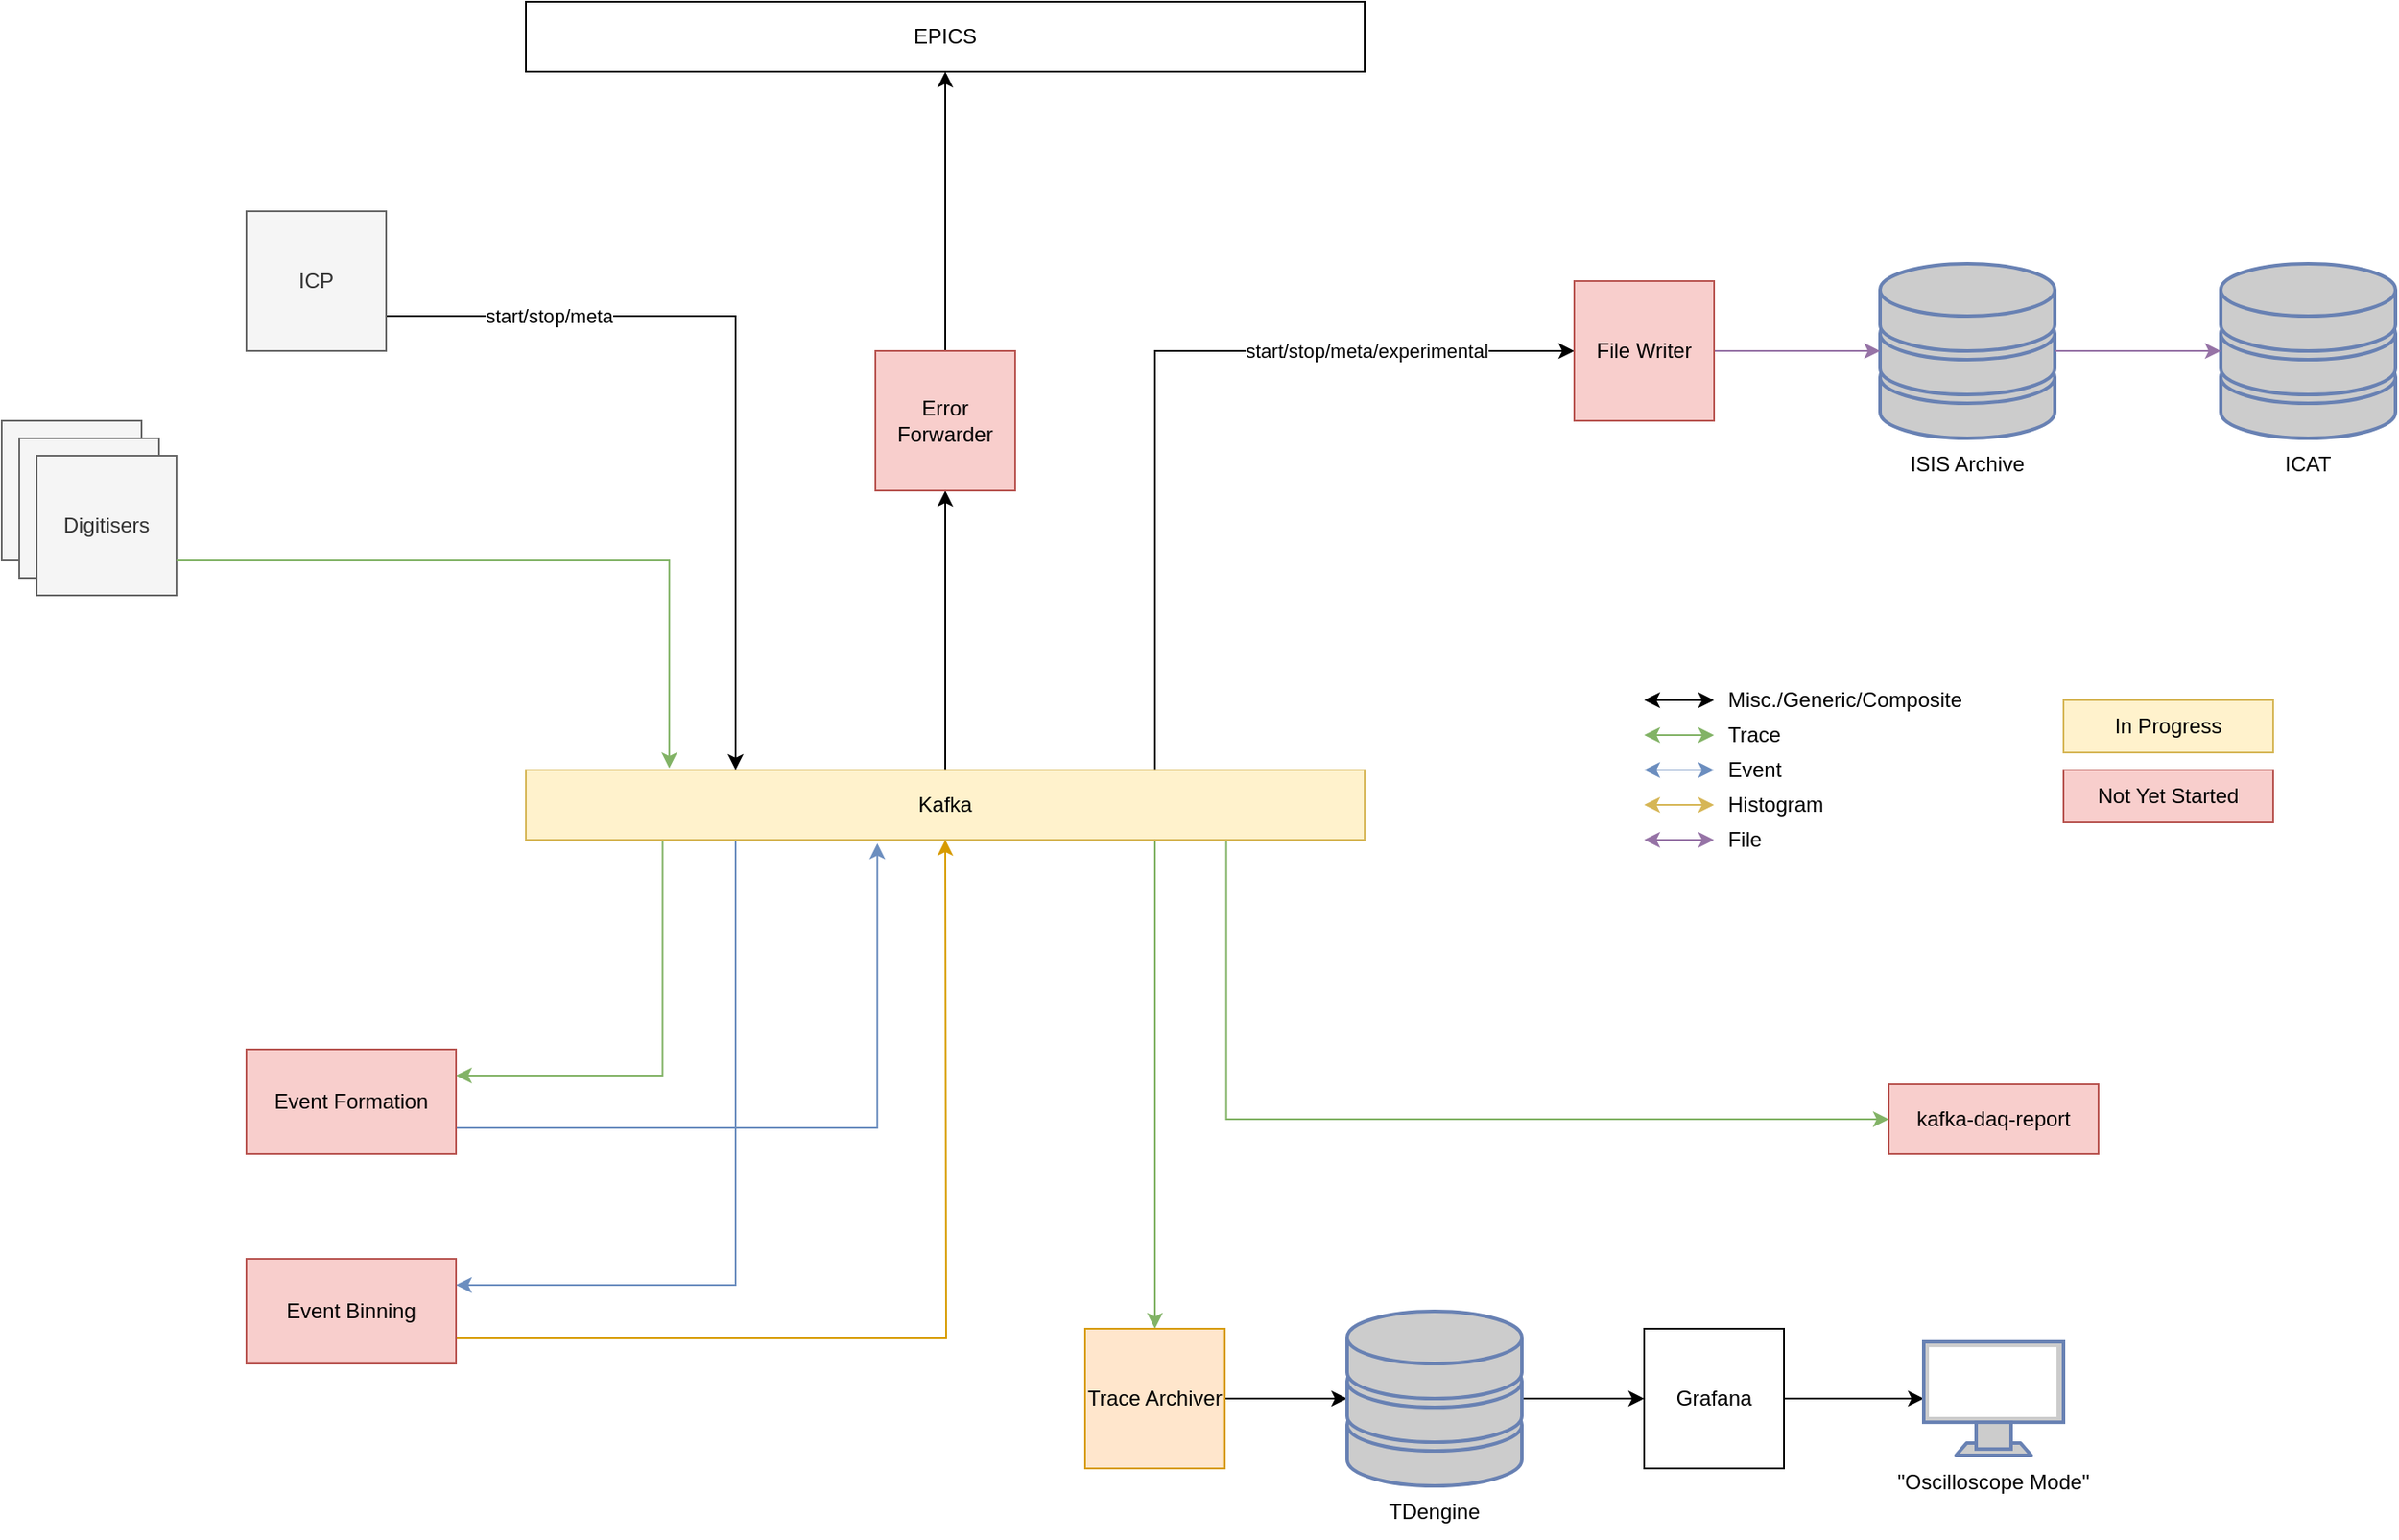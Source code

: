 <mxfile version="21.3.7" type="device">
  <diagram name="Page-1" id="1EYMIYDTeL4FvQMsoPMc">
    <mxGraphModel dx="1814" dy="810" grid="1" gridSize="10" guides="1" tooltips="1" connect="1" arrows="1" fold="1" page="0" pageScale="1" pageWidth="827" pageHeight="1169" background="none" math="0" shadow="0">
      <root>
        <mxCell id="0" />
        <mxCell id="1" parent="0" />
        <mxCell id="wDakd_mpY2LgvO2oMfsj-6" value="" style="group" parent="1" vertex="1" connectable="0">
          <mxGeometry x="1010" y="230" width="100" height="130" as="geometry" />
        </mxCell>
        <mxCell id="wDakd_mpY2LgvO2oMfsj-2" value="" style="fontColor=#0066CC;verticalAlign=top;verticalLabelPosition=bottom;labelPosition=center;align=center;html=1;outlineConnect=0;fillColor=#CCCCCC;strokeColor=#6881B3;gradientColor=none;gradientDirection=north;strokeWidth=2;shape=mxgraph.networks.storage;" parent="wDakd_mpY2LgvO2oMfsj-6" vertex="1">
          <mxGeometry width="100" height="100" as="geometry" />
        </mxCell>
        <mxCell id="wDakd_mpY2LgvO2oMfsj-4" value="&lt;div&gt;ICAT&lt;/div&gt;" style="text;html=1;strokeColor=none;fillColor=none;align=center;verticalAlign=middle;whiteSpace=wrap;rounded=0;" parent="wDakd_mpY2LgvO2oMfsj-6" vertex="1">
          <mxGeometry x="20" y="100" width="60" height="30" as="geometry" />
        </mxCell>
        <mxCell id="wDakd_mpY2LgvO2oMfsj-7" value="" style="group" parent="1" vertex="1" connectable="0">
          <mxGeometry x="810" y="230" width="110" height="130" as="geometry" />
        </mxCell>
        <mxCell id="wDakd_mpY2LgvO2oMfsj-1" value="" style="fontColor=#0066CC;verticalAlign=top;verticalLabelPosition=bottom;labelPosition=center;align=center;html=1;outlineConnect=0;fillColor=#CCCCCC;strokeColor=#6881B3;gradientColor=none;gradientDirection=north;strokeWidth=2;shape=mxgraph.networks.storage;" parent="wDakd_mpY2LgvO2oMfsj-7" vertex="1">
          <mxGeometry x="5" width="100" height="100" as="geometry" />
        </mxCell>
        <mxCell id="wDakd_mpY2LgvO2oMfsj-3" value="&lt;div&gt;ISIS Archive&lt;/div&gt;" style="text;html=1;strokeColor=none;fillColor=none;align=center;verticalAlign=middle;whiteSpace=wrap;rounded=0;" parent="wDakd_mpY2LgvO2oMfsj-7" vertex="1">
          <mxGeometry y="100" width="110" height="30" as="geometry" />
        </mxCell>
        <mxCell id="wDakd_mpY2LgvO2oMfsj-8" style="edgeStyle=orthogonalEdgeStyle;rounded=0;orthogonalLoop=1;jettySize=auto;html=1;exitX=1;exitY=0.5;exitDx=0;exitDy=0;exitPerimeter=0;entryX=0;entryY=0.5;entryDx=0;entryDy=0;entryPerimeter=0;fillColor=#e1d5e7;strokeColor=#9673a6;" parent="1" source="wDakd_mpY2LgvO2oMfsj-1" target="wDakd_mpY2LgvO2oMfsj-2" edge="1">
          <mxGeometry relative="1" as="geometry" />
        </mxCell>
        <mxCell id="wDakd_mpY2LgvO2oMfsj-19" value="" style="group" parent="1" vertex="1" connectable="0">
          <mxGeometry x="-260" y="320" width="100" height="100" as="geometry" />
        </mxCell>
        <mxCell id="wDakd_mpY2LgvO2oMfsj-16" value="" style="whiteSpace=wrap;html=1;aspect=fixed;fillColor=#f5f5f5;fontColor=#333333;strokeColor=#666666;" parent="wDakd_mpY2LgvO2oMfsj-19" vertex="1">
          <mxGeometry width="80" height="80" as="geometry" />
        </mxCell>
        <mxCell id="wDakd_mpY2LgvO2oMfsj-17" value="" style="whiteSpace=wrap;html=1;aspect=fixed;fillColor=#f5f5f5;fontColor=#333333;strokeColor=#666666;" parent="wDakd_mpY2LgvO2oMfsj-19" vertex="1">
          <mxGeometry x="10" y="10" width="80" height="80" as="geometry" />
        </mxCell>
        <mxCell id="wDakd_mpY2LgvO2oMfsj-18" value="Digitisers" style="whiteSpace=wrap;html=1;aspect=fixed;fillColor=#f5f5f5;fontColor=#333333;strokeColor=#666666;" parent="wDakd_mpY2LgvO2oMfsj-19" vertex="1">
          <mxGeometry x="20" y="20" width="80" height="80" as="geometry" />
        </mxCell>
        <mxCell id="wDakd_mpY2LgvO2oMfsj-31" value="EPICS" style="rounded=0;whiteSpace=wrap;html=1;" parent="1" vertex="1">
          <mxGeometry x="40" y="80" width="480" height="40" as="geometry" />
        </mxCell>
        <mxCell id="wDakd_mpY2LgvO2oMfsj-38" style="edgeStyle=orthogonalEdgeStyle;rounded=0;orthogonalLoop=1;jettySize=auto;html=1;exitX=0.5;exitY=0;exitDx=0;exitDy=0;entryX=0.5;entryY=1;entryDx=0;entryDy=0;" parent="1" source="wDakd_mpY2LgvO2oMfsj-32" target="wDakd_mpY2LgvO2oMfsj-35" edge="1">
          <mxGeometry relative="1" as="geometry" />
        </mxCell>
        <mxCell id="wDakd_mpY2LgvO2oMfsj-46" style="edgeStyle=orthogonalEdgeStyle;rounded=0;orthogonalLoop=1;jettySize=auto;html=1;exitX=0.75;exitY=0;exitDx=0;exitDy=0;entryX=0;entryY=0.5;entryDx=0;entryDy=0;" parent="1" source="wDakd_mpY2LgvO2oMfsj-32" target="wDakd_mpY2LgvO2oMfsj-44" edge="1">
          <mxGeometry relative="1" as="geometry" />
        </mxCell>
        <mxCell id="wDakd_mpY2LgvO2oMfsj-47" value="start/stop/meta/experimental" style="edgeLabel;html=1;align=center;verticalAlign=middle;resizable=0;points=[];" parent="wDakd_mpY2LgvO2oMfsj-46" vertex="1" connectable="0">
          <mxGeometry x="0.504" relative="1" as="geometry">
            <mxPoint as="offset" />
          </mxGeometry>
        </mxCell>
        <mxCell id="wDakd_mpY2LgvO2oMfsj-49" style="edgeStyle=orthogonalEdgeStyle;rounded=0;orthogonalLoop=1;jettySize=auto;html=1;entryX=0;entryY=0.5;entryDx=0;entryDy=0;exitX=0.835;exitY=0.95;exitDx=0;exitDy=0;exitPerimeter=0;fillColor=#d5e8d4;strokeColor=#82b366;" parent="1" source="wDakd_mpY2LgvO2oMfsj-32" target="Dd2Ve3fnH9f0CVnIsQ_1-2" edge="1">
          <mxGeometry relative="1" as="geometry">
            <mxPoint x="410" y="620" as="sourcePoint" />
            <Array as="points">
              <mxPoint x="441" y="720" />
            </Array>
            <mxPoint x="840" y="722.5" as="targetPoint" />
          </mxGeometry>
        </mxCell>
        <mxCell id="wDakd_mpY2LgvO2oMfsj-52" style="edgeStyle=orthogonalEdgeStyle;rounded=0;orthogonalLoop=1;jettySize=auto;html=1;exitX=0.75;exitY=1;exitDx=0;exitDy=0;fillColor=#d5e8d4;strokeColor=#82b366;" parent="1" source="wDakd_mpY2LgvO2oMfsj-32" target="wDakd_mpY2LgvO2oMfsj-51" edge="1">
          <mxGeometry relative="1" as="geometry" />
        </mxCell>
        <mxCell id="wDakd_mpY2LgvO2oMfsj-63" style="edgeStyle=orthogonalEdgeStyle;rounded=0;orthogonalLoop=1;jettySize=auto;html=1;exitX=0.163;exitY=0.975;exitDx=0;exitDy=0;entryX=1;entryY=0.25;entryDx=0;entryDy=0;fillColor=#d5e8d4;strokeColor=#82b366;exitPerimeter=0;" parent="1" source="wDakd_mpY2LgvO2oMfsj-32" target="wDakd_mpY2LgvO2oMfsj-61" edge="1">
          <mxGeometry relative="1" as="geometry" />
        </mxCell>
        <mxCell id="wDakd_mpY2LgvO2oMfsj-64" style="edgeStyle=orthogonalEdgeStyle;rounded=0;orthogonalLoop=1;jettySize=auto;html=1;exitX=0.25;exitY=1;exitDx=0;exitDy=0;entryX=1;entryY=0.25;entryDx=0;entryDy=0;fillColor=#dae8fc;strokeColor=#6c8ebf;" parent="1" source="wDakd_mpY2LgvO2oMfsj-32" target="wDakd_mpY2LgvO2oMfsj-62" edge="1">
          <mxGeometry relative="1" as="geometry" />
        </mxCell>
        <mxCell id="wDakd_mpY2LgvO2oMfsj-32" value="&lt;div&gt;Kafka&lt;/div&gt;" style="rounded=0;whiteSpace=wrap;html=1;fillColor=#fff2cc;strokeColor=#d6b656;" parent="1" vertex="1">
          <mxGeometry x="40" y="520" width="480" height="40" as="geometry" />
        </mxCell>
        <mxCell id="wDakd_mpY2LgvO2oMfsj-33" style="edgeStyle=orthogonalEdgeStyle;rounded=0;orthogonalLoop=1;jettySize=auto;html=1;exitX=1;exitY=0.75;exitDx=0;exitDy=0;entryX=0.171;entryY=-0.025;entryDx=0;entryDy=0;fillColor=#d5e8d4;strokeColor=#82b366;entryPerimeter=0;" parent="1" source="wDakd_mpY2LgvO2oMfsj-18" target="wDakd_mpY2LgvO2oMfsj-32" edge="1">
          <mxGeometry relative="1" as="geometry" />
        </mxCell>
        <mxCell id="wDakd_mpY2LgvO2oMfsj-36" style="edgeStyle=orthogonalEdgeStyle;rounded=0;orthogonalLoop=1;jettySize=auto;html=1;exitX=0.5;exitY=0;exitDx=0;exitDy=0;entryX=0.5;entryY=1;entryDx=0;entryDy=0;" parent="1" source="wDakd_mpY2LgvO2oMfsj-35" target="wDakd_mpY2LgvO2oMfsj-31" edge="1">
          <mxGeometry relative="1" as="geometry" />
        </mxCell>
        <mxCell id="wDakd_mpY2LgvO2oMfsj-35" value="Error Forwarder" style="whiteSpace=wrap;html=1;aspect=fixed;fillColor=#f8cecc;strokeColor=#b85450;" parent="1" vertex="1">
          <mxGeometry x="240" y="280" width="80" height="80" as="geometry" />
        </mxCell>
        <mxCell id="wDakd_mpY2LgvO2oMfsj-40" style="edgeStyle=orthogonalEdgeStyle;rounded=0;orthogonalLoop=1;jettySize=auto;html=1;exitX=1;exitY=0.75;exitDx=0;exitDy=0;entryX=0.25;entryY=0;entryDx=0;entryDy=0;" parent="1" source="wDakd_mpY2LgvO2oMfsj-39" target="wDakd_mpY2LgvO2oMfsj-32" edge="1">
          <mxGeometry relative="1" as="geometry">
            <mxPoint x="190" y="490" as="targetPoint" />
          </mxGeometry>
        </mxCell>
        <mxCell id="wDakd_mpY2LgvO2oMfsj-41" value="start/stop/meta" style="edgeLabel;html=1;align=center;verticalAlign=middle;resizable=0;points=[];" parent="wDakd_mpY2LgvO2oMfsj-40" vertex="1" connectable="0">
          <mxGeometry x="-0.595" y="-3" relative="1" as="geometry">
            <mxPoint y="-3" as="offset" />
          </mxGeometry>
        </mxCell>
        <mxCell id="wDakd_mpY2LgvO2oMfsj-39" value="ICP" style="whiteSpace=wrap;html=1;aspect=fixed;fillColor=#f5f5f5;fontColor=#333333;strokeColor=#666666;" parent="1" vertex="1">
          <mxGeometry x="-120" y="200" width="80" height="80" as="geometry" />
        </mxCell>
        <mxCell id="wDakd_mpY2LgvO2oMfsj-45" style="edgeStyle=orthogonalEdgeStyle;rounded=0;orthogonalLoop=1;jettySize=auto;html=1;exitX=1;exitY=0.5;exitDx=0;exitDy=0;fillColor=#e1d5e7;strokeColor=#9673a6;" parent="1" source="wDakd_mpY2LgvO2oMfsj-44" target="wDakd_mpY2LgvO2oMfsj-1" edge="1">
          <mxGeometry relative="1" as="geometry" />
        </mxCell>
        <mxCell id="wDakd_mpY2LgvO2oMfsj-44" value="File Writer" style="whiteSpace=wrap;html=1;aspect=fixed;fillColor=#f8cecc;strokeColor=#b85450;" parent="1" vertex="1">
          <mxGeometry x="640" y="240" width="80" height="80" as="geometry" />
        </mxCell>
        <mxCell id="wDakd_mpY2LgvO2oMfsj-55" style="edgeStyle=orthogonalEdgeStyle;rounded=0;orthogonalLoop=1;jettySize=auto;html=1;entryX=0;entryY=0.5;entryDx=0;entryDy=0;" parent="1" source="wDakd_mpY2LgvO2oMfsj-50" target="wDakd_mpY2LgvO2oMfsj-54" edge="1">
          <mxGeometry relative="1" as="geometry" />
        </mxCell>
        <mxCell id="wDakd_mpY2LgvO2oMfsj-53" style="edgeStyle=orthogonalEdgeStyle;rounded=0;orthogonalLoop=1;jettySize=auto;html=1;entryX=0;entryY=0.5;entryDx=0;entryDy=0;entryPerimeter=0;" parent="1" source="wDakd_mpY2LgvO2oMfsj-51" target="wDakd_mpY2LgvO2oMfsj-50" edge="1">
          <mxGeometry relative="1" as="geometry" />
        </mxCell>
        <mxCell id="wDakd_mpY2LgvO2oMfsj-51" value="Trace Archiver" style="whiteSpace=wrap;html=1;aspect=fixed;fillColor=#ffe6cc;strokeColor=#d79b00;" parent="1" vertex="1">
          <mxGeometry x="360" y="840" width="80" height="80" as="geometry" />
        </mxCell>
        <mxCell id="wDakd_mpY2LgvO2oMfsj-58" style="edgeStyle=orthogonalEdgeStyle;rounded=0;orthogonalLoop=1;jettySize=auto;html=1;entryX=0;entryY=0.5;entryDx=0;entryDy=0;entryPerimeter=0;" parent="1" source="wDakd_mpY2LgvO2oMfsj-54" target="wDakd_mpY2LgvO2oMfsj-57" edge="1">
          <mxGeometry relative="1" as="geometry" />
        </mxCell>
        <mxCell id="wDakd_mpY2LgvO2oMfsj-54" value="Grafana" style="whiteSpace=wrap;html=1;aspect=fixed;" parent="1" vertex="1">
          <mxGeometry x="680" y="840" width="80" height="80" as="geometry" />
        </mxCell>
        <mxCell id="wDakd_mpY2LgvO2oMfsj-57" value="" style="fontColor=#0066CC;verticalAlign=top;verticalLabelPosition=bottom;labelPosition=center;align=center;html=1;outlineConnect=0;fillColor=#CCCCCC;strokeColor=#6881B3;gradientColor=none;gradientDirection=north;strokeWidth=2;shape=mxgraph.networks.monitor;" parent="1" vertex="1">
          <mxGeometry x="840" y="847.5" width="80" height="65" as="geometry" />
        </mxCell>
        <mxCell id="wDakd_mpY2LgvO2oMfsj-60" value="" style="group" parent="1" vertex="1" connectable="0">
          <mxGeometry x="510" y="830" width="100" height="130" as="geometry" />
        </mxCell>
        <mxCell id="wDakd_mpY2LgvO2oMfsj-50" value="" style="fontColor=#0066CC;verticalAlign=top;verticalLabelPosition=bottom;labelPosition=center;align=center;html=1;outlineConnect=0;fillColor=#CCCCCC;strokeColor=#6881B3;gradientColor=none;gradientDirection=north;strokeWidth=2;shape=mxgraph.networks.storage;" parent="wDakd_mpY2LgvO2oMfsj-60" vertex="1">
          <mxGeometry width="100" height="100" as="geometry" />
        </mxCell>
        <mxCell id="wDakd_mpY2LgvO2oMfsj-59" value="TDengine" style="text;html=1;strokeColor=none;fillColor=none;align=center;verticalAlign=middle;whiteSpace=wrap;rounded=0;" parent="wDakd_mpY2LgvO2oMfsj-60" vertex="1">
          <mxGeometry x="20" y="100" width="60" height="30" as="geometry" />
        </mxCell>
        <mxCell id="wDakd_mpY2LgvO2oMfsj-65" style="edgeStyle=orthogonalEdgeStyle;rounded=0;orthogonalLoop=1;jettySize=auto;html=1;exitX=1;exitY=0.75;exitDx=0;exitDy=0;entryX=0.419;entryY=1.05;entryDx=0;entryDy=0;fillColor=#dae8fc;strokeColor=#6c8ebf;entryPerimeter=0;" parent="1" source="wDakd_mpY2LgvO2oMfsj-61" target="wDakd_mpY2LgvO2oMfsj-32" edge="1">
          <mxGeometry relative="1" as="geometry" />
        </mxCell>
        <mxCell id="wDakd_mpY2LgvO2oMfsj-61" value="&lt;div&gt;Event Formation&lt;/div&gt;" style="rounded=0;whiteSpace=wrap;html=1;fillColor=#f8cecc;strokeColor=#b85450;" parent="1" vertex="1">
          <mxGeometry x="-120" y="680" width="120" height="60" as="geometry" />
        </mxCell>
        <mxCell id="wDakd_mpY2LgvO2oMfsj-66" style="edgeStyle=orthogonalEdgeStyle;rounded=0;orthogonalLoop=1;jettySize=auto;html=1;exitX=1;exitY=0.75;exitDx=0;exitDy=0;fillColor=#ffe6cc;strokeColor=#d79b00;" parent="1" source="wDakd_mpY2LgvO2oMfsj-62" edge="1">
          <mxGeometry relative="1" as="geometry">
            <mxPoint x="280" y="560" as="targetPoint" />
          </mxGeometry>
        </mxCell>
        <mxCell id="wDakd_mpY2LgvO2oMfsj-62" value="Event Binning" style="rounded=0;whiteSpace=wrap;html=1;fillColor=#f8cecc;strokeColor=#b85450;" parent="1" vertex="1">
          <mxGeometry x="-120" y="800" width="120" height="60" as="geometry" />
        </mxCell>
        <mxCell id="wDakd_mpY2LgvO2oMfsj-67" value="&quot;Oscilloscope Mode&quot;" style="text;html=1;strokeColor=none;fillColor=none;align=center;verticalAlign=middle;whiteSpace=wrap;rounded=0;" parent="1" vertex="1">
          <mxGeometry x="805" y="912.5" width="150" height="30" as="geometry" />
        </mxCell>
        <mxCell id="Dd2Ve3fnH9f0CVnIsQ_1-2" value="kafka-daq-report" style="rounded=0;whiteSpace=wrap;html=1;fillColor=#f8cecc;strokeColor=#b85450;" parent="1" vertex="1">
          <mxGeometry x="820" y="700" width="120" height="40" as="geometry" />
        </mxCell>
        <mxCell id="gWjbYdfBhN-4RKWJ9eBt-1" value="" style="endArrow=classic;startArrow=classic;html=1;rounded=0;" edge="1" parent="1">
          <mxGeometry width="50" height="50" relative="1" as="geometry">
            <mxPoint x="680" y="480" as="sourcePoint" />
            <mxPoint x="720" y="480" as="targetPoint" />
          </mxGeometry>
        </mxCell>
        <mxCell id="gWjbYdfBhN-4RKWJ9eBt-2" value="Misc./Generic/Composite" style="text;html=1;strokeColor=none;fillColor=none;align=left;verticalAlign=middle;whiteSpace=wrap;rounded=0;" vertex="1" parent="1">
          <mxGeometry x="726" y="470" width="154" height="20" as="geometry" />
        </mxCell>
        <mxCell id="gWjbYdfBhN-4RKWJ9eBt-3" value="" style="endArrow=classic;startArrow=classic;html=1;rounded=0;fillColor=#d5e8d4;strokeColor=#82b366;" edge="1" parent="1">
          <mxGeometry width="50" height="50" relative="1" as="geometry">
            <mxPoint x="680" y="500" as="sourcePoint" />
            <mxPoint x="720" y="500" as="targetPoint" />
          </mxGeometry>
        </mxCell>
        <mxCell id="gWjbYdfBhN-4RKWJ9eBt-4" value="Trace" style="text;html=1;strokeColor=none;fillColor=none;align=left;verticalAlign=middle;whiteSpace=wrap;rounded=0;" vertex="1" parent="1">
          <mxGeometry x="726" y="490" width="60" height="20" as="geometry" />
        </mxCell>
        <mxCell id="gWjbYdfBhN-4RKWJ9eBt-5" value="" style="endArrow=classic;startArrow=classic;html=1;rounded=0;fillColor=#dae8fc;strokeColor=#6c8ebf;" edge="1" parent="1">
          <mxGeometry width="50" height="50" relative="1" as="geometry">
            <mxPoint x="680" y="520" as="sourcePoint" />
            <mxPoint x="720" y="520" as="targetPoint" />
          </mxGeometry>
        </mxCell>
        <mxCell id="gWjbYdfBhN-4RKWJ9eBt-6" value="Event" style="text;html=1;strokeColor=none;fillColor=none;align=left;verticalAlign=middle;whiteSpace=wrap;rounded=0;" vertex="1" parent="1">
          <mxGeometry x="726" y="510" width="60" height="20" as="geometry" />
        </mxCell>
        <mxCell id="gWjbYdfBhN-4RKWJ9eBt-7" value="" style="endArrow=classic;startArrow=classic;html=1;rounded=0;fillColor=#fff2cc;strokeColor=#d6b656;" edge="1" parent="1">
          <mxGeometry width="50" height="50" relative="1" as="geometry">
            <mxPoint x="680" y="540" as="sourcePoint" />
            <mxPoint x="720" y="540" as="targetPoint" />
          </mxGeometry>
        </mxCell>
        <mxCell id="gWjbYdfBhN-4RKWJ9eBt-8" value="Histogram" style="text;html=1;strokeColor=none;fillColor=none;align=left;verticalAlign=middle;whiteSpace=wrap;rounded=0;" vertex="1" parent="1">
          <mxGeometry x="726" y="530" width="60" height="20" as="geometry" />
        </mxCell>
        <mxCell id="gWjbYdfBhN-4RKWJ9eBt-9" value="" style="endArrow=classic;startArrow=classic;html=1;rounded=0;fillColor=#e1d5e7;strokeColor=#9673a6;" edge="1" parent="1">
          <mxGeometry width="50" height="50" relative="1" as="geometry">
            <mxPoint x="680" y="560" as="sourcePoint" />
            <mxPoint x="720" y="560" as="targetPoint" />
          </mxGeometry>
        </mxCell>
        <mxCell id="gWjbYdfBhN-4RKWJ9eBt-10" value="File" style="text;html=1;strokeColor=none;fillColor=none;align=left;verticalAlign=middle;whiteSpace=wrap;rounded=0;" vertex="1" parent="1">
          <mxGeometry x="726" y="550" width="60" height="20" as="geometry" />
        </mxCell>
        <mxCell id="gWjbYdfBhN-4RKWJ9eBt-11" value="In Progress" style="rounded=0;whiteSpace=wrap;html=1;fillColor=#fff2cc;strokeColor=#d6b656;" vertex="1" parent="1">
          <mxGeometry x="920" y="480" width="120" height="30" as="geometry" />
        </mxCell>
        <mxCell id="gWjbYdfBhN-4RKWJ9eBt-12" value="Not Yet Started" style="rounded=0;whiteSpace=wrap;html=1;fillColor=#f8cecc;strokeColor=#b85450;" vertex="1" parent="1">
          <mxGeometry x="920" y="520" width="120" height="30" as="geometry" />
        </mxCell>
      </root>
    </mxGraphModel>
  </diagram>
</mxfile>
